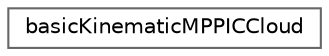 digraph "Graphical Class Hierarchy"
{
 // LATEX_PDF_SIZE
  bgcolor="transparent";
  edge [fontname=Helvetica,fontsize=10,labelfontname=Helvetica,labelfontsize=10];
  node [fontname=Helvetica,fontsize=10,shape=box,height=0.2,width=0.4];
  rankdir="LR";
  Node0 [id="Node000000",label="basicKinematicMPPICCloud",height=0.2,width=0.4,color="grey40", fillcolor="white", style="filled",URL="$classFoam_1_1basicKinematicMPPICCloud.html",tooltip="Cloud class to introduce kinematic MPPIC parcels."];
}
